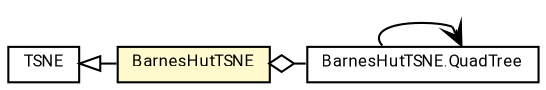 #!/usr/local/bin/dot
#
# Class diagram 
# Generated by UMLGraph version R5_7_2-60-g0e99a6 (http://www.spinellis.gr/umlgraph/)
#

digraph G {
	graph [fontnames="svg"]
	edge [fontname="Roboto",fontsize=7,labelfontname="Roboto",labelfontsize=7,color="black"];
	node [fontname="Roboto",fontcolor="black",fontsize=8,shape=plaintext,margin=0,width=0,height=0];
	nodesep=0.15;
	ranksep=0.25;
	rankdir=LR;
	// de.lmu.ifi.dbs.elki.algorithm.projection.BarnesHutTSNE<O>
	c1828256 [label=<<table title="de.lmu.ifi.dbs.elki.algorithm.projection.BarnesHutTSNE" border="0" cellborder="1" cellspacing="0" cellpadding="2" bgcolor="lemonChiffon" href="BarnesHutTSNE.html" target="_parent">
		<tr><td><table border="0" cellspacing="0" cellpadding="1">
		<tr><td align="center" balign="center"> <font face="Roboto">BarnesHutTSNE</font> </td></tr>
		</table></td></tr>
		</table>>, URL="BarnesHutTSNE.html"];
	// de.lmu.ifi.dbs.elki.algorithm.projection.BarnesHutTSNE.QuadTree
	c1828257 [label=<<table title="de.lmu.ifi.dbs.elki.algorithm.projection.BarnesHutTSNE.QuadTree" border="0" cellborder="1" cellspacing="0" cellpadding="2" href="BarnesHutTSNE.QuadTree.html" target="_parent">
		<tr><td><table border="0" cellspacing="0" cellpadding="1">
		<tr><td align="center" balign="center"> <font face="Roboto">BarnesHutTSNE.QuadTree</font> </td></tr>
		</table></td></tr>
		</table>>, URL="BarnesHutTSNE.QuadTree.html"];
	// de.lmu.ifi.dbs.elki.algorithm.projection.TSNE<O>
	c1828271 [label=<<table title="de.lmu.ifi.dbs.elki.algorithm.projection.TSNE" border="0" cellborder="1" cellspacing="0" cellpadding="2" href="TSNE.html" target="_parent">
		<tr><td><table border="0" cellspacing="0" cellpadding="1">
		<tr><td align="center" balign="center"> <font face="Roboto">TSNE</font> </td></tr>
		</table></td></tr>
		</table>>, URL="TSNE.html"];
	// de.lmu.ifi.dbs.elki.algorithm.projection.BarnesHutTSNE<O> extends de.lmu.ifi.dbs.elki.algorithm.projection.TSNE<O>
	c1828271 -> c1828256 [arrowtail=empty,dir=back,weight=10];
	// de.lmu.ifi.dbs.elki.algorithm.projection.BarnesHutTSNE<O> has de.lmu.ifi.dbs.elki.algorithm.projection.BarnesHutTSNE.QuadTree
	c1828256 -> c1828257 [arrowhead=none,arrowtail=ediamond,dir=back,weight=4];
	// de.lmu.ifi.dbs.elki.algorithm.projection.BarnesHutTSNE.QuadTree navassoc de.lmu.ifi.dbs.elki.algorithm.projection.BarnesHutTSNE.QuadTree
	c1828257 -> c1828257 [arrowhead=open,weight=1,headlabel="*"];
}

